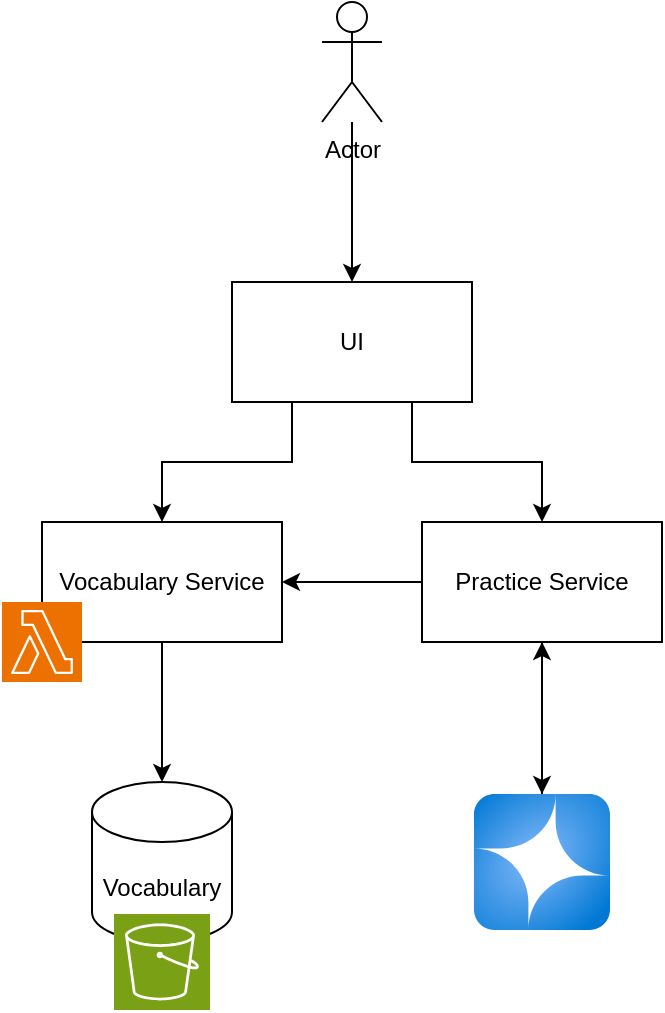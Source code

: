 <mxfile version="28.2.5">
  <diagram name="Page-1" id="r1t1kA-hZoZtvwR5Ba-t">
    <mxGraphModel dx="1426" dy="841" grid="1" gridSize="10" guides="1" tooltips="1" connect="1" arrows="1" fold="1" page="1" pageScale="1" pageWidth="850" pageHeight="1100" math="0" shadow="0">
      <root>
        <mxCell id="0" />
        <mxCell id="1" parent="0" />
        <mxCell id="tFL3Mt2MvYfrvCpxlpR1-3" value="" style="edgeStyle=orthogonalEdgeStyle;rounded=0;orthogonalLoop=1;jettySize=auto;html=1;" parent="1" source="tFL3Mt2MvYfrvCpxlpR1-1" target="tFL3Mt2MvYfrvCpxlpR1-2" edge="1">
          <mxGeometry relative="1" as="geometry" />
        </mxCell>
        <mxCell id="tFL3Mt2MvYfrvCpxlpR1-1" value="Actor" style="shape=umlActor;verticalLabelPosition=bottom;verticalAlign=top;html=1;outlineConnect=0;" parent="1" vertex="1">
          <mxGeometry x="220" y="70" width="30" height="60" as="geometry" />
        </mxCell>
        <mxCell id="tFL3Mt2MvYfrvCpxlpR1-6" value="" style="edgeStyle=orthogonalEdgeStyle;rounded=0;orthogonalLoop=1;jettySize=auto;html=1;exitX=0.25;exitY=1;exitDx=0;exitDy=0;" parent="1" source="tFL3Mt2MvYfrvCpxlpR1-2" target="tFL3Mt2MvYfrvCpxlpR1-5" edge="1">
          <mxGeometry relative="1" as="geometry" />
        </mxCell>
        <mxCell id="tFL3Mt2MvYfrvCpxlpR1-12" value="" style="edgeStyle=orthogonalEdgeStyle;rounded=0;orthogonalLoop=1;jettySize=auto;html=1;exitX=0.75;exitY=1;exitDx=0;exitDy=0;" parent="1" source="tFL3Mt2MvYfrvCpxlpR1-2" target="tFL3Mt2MvYfrvCpxlpR1-8" edge="1">
          <mxGeometry relative="1" as="geometry" />
        </mxCell>
        <mxCell id="tFL3Mt2MvYfrvCpxlpR1-2" value="UI" style="rounded=0;whiteSpace=wrap;html=1;" parent="1" vertex="1">
          <mxGeometry x="175" y="210" width="120" height="60" as="geometry" />
        </mxCell>
        <mxCell id="tFL3Mt2MvYfrvCpxlpR1-4" value="Vocabulary" style="shape=cylinder3;whiteSpace=wrap;html=1;boundedLbl=1;backgroundOutline=1;size=15;" parent="1" vertex="1">
          <mxGeometry x="105" y="460" width="70" height="80" as="geometry" />
        </mxCell>
        <mxCell id="tFL3Mt2MvYfrvCpxlpR1-7" value="" style="edgeStyle=orthogonalEdgeStyle;rounded=0;orthogonalLoop=1;jettySize=auto;html=1;" parent="1" source="tFL3Mt2MvYfrvCpxlpR1-5" target="tFL3Mt2MvYfrvCpxlpR1-4" edge="1">
          <mxGeometry relative="1" as="geometry" />
        </mxCell>
        <mxCell id="tFL3Mt2MvYfrvCpxlpR1-5" value="Vocabulary Service" style="rounded=0;whiteSpace=wrap;html=1;" parent="1" vertex="1">
          <mxGeometry x="80" y="330" width="120" height="60" as="geometry" />
        </mxCell>
        <mxCell id="tFL3Mt2MvYfrvCpxlpR1-10" value="" style="edgeStyle=orthogonalEdgeStyle;rounded=0;orthogonalLoop=1;jettySize=auto;html=1;" parent="1" source="tFL3Mt2MvYfrvCpxlpR1-8" target="tFL3Mt2MvYfrvCpxlpR1-9" edge="1">
          <mxGeometry relative="1" as="geometry" />
        </mxCell>
        <mxCell id="tFL3Mt2MvYfrvCpxlpR1-13" value="" style="edgeStyle=orthogonalEdgeStyle;rounded=0;orthogonalLoop=1;jettySize=auto;html=1;" parent="1" source="tFL3Mt2MvYfrvCpxlpR1-8" target="tFL3Mt2MvYfrvCpxlpR1-5" edge="1">
          <mxGeometry relative="1" as="geometry" />
        </mxCell>
        <mxCell id="tFL3Mt2MvYfrvCpxlpR1-8" value="Practice Service" style="rounded=0;whiteSpace=wrap;html=1;" parent="1" vertex="1">
          <mxGeometry x="270" y="330" width="120" height="60" as="geometry" />
        </mxCell>
        <mxCell id="tFL3Mt2MvYfrvCpxlpR1-11" value="" style="edgeStyle=orthogonalEdgeStyle;rounded=0;orthogonalLoop=1;jettySize=auto;html=1;" parent="1" source="tFL3Mt2MvYfrvCpxlpR1-9" target="tFL3Mt2MvYfrvCpxlpR1-8" edge="1">
          <mxGeometry relative="1" as="geometry" />
        </mxCell>
        <mxCell id="tFL3Mt2MvYfrvCpxlpR1-9" value="" style="image;aspect=fixed;html=1;points=[];align=center;fontSize=12;image=img/lib/azure2/ai_machine_learning/Azure_OpenAI.svg;" parent="1" vertex="1">
          <mxGeometry x="296" y="466" width="68" height="68" as="geometry" />
        </mxCell>
        <mxCell id="ZI_QXGUOejpz0YLxbSoy-1" value="" style="sketch=0;points=[[0,0,0],[0.25,0,0],[0.5,0,0],[0.75,0,0],[1,0,0],[0,1,0],[0.25,1,0],[0.5,1,0],[0.75,1,0],[1,1,0],[0,0.25,0],[0,0.5,0],[0,0.75,0],[1,0.25,0],[1,0.5,0],[1,0.75,0]];outlineConnect=0;fontColor=#232F3E;fillColor=#ED7100;strokeColor=#ffffff;dashed=0;verticalLabelPosition=bottom;verticalAlign=top;align=center;html=1;fontSize=12;fontStyle=0;aspect=fixed;shape=mxgraph.aws4.resourceIcon;resIcon=mxgraph.aws4.lambda;" vertex="1" parent="1">
          <mxGeometry x="60" y="370" width="40" height="40" as="geometry" />
        </mxCell>
        <mxCell id="ZI_QXGUOejpz0YLxbSoy-2" value="" style="sketch=0;points=[[0,0,0],[0.25,0,0],[0.5,0,0],[0.75,0,0],[1,0,0],[0,1,0],[0.25,1,0],[0.5,1,0],[0.75,1,0],[1,1,0],[0,0.25,0],[0,0.5,0],[0,0.75,0],[1,0.25,0],[1,0.5,0],[1,0.75,0]];outlineConnect=0;fontColor=#232F3E;fillColor=#7AA116;strokeColor=#ffffff;dashed=0;verticalLabelPosition=bottom;verticalAlign=top;align=center;html=1;fontSize=12;fontStyle=0;aspect=fixed;shape=mxgraph.aws4.resourceIcon;resIcon=mxgraph.aws4.s3;" vertex="1" parent="1">
          <mxGeometry x="116" y="526" width="48" height="48" as="geometry" />
        </mxCell>
      </root>
    </mxGraphModel>
  </diagram>
</mxfile>
